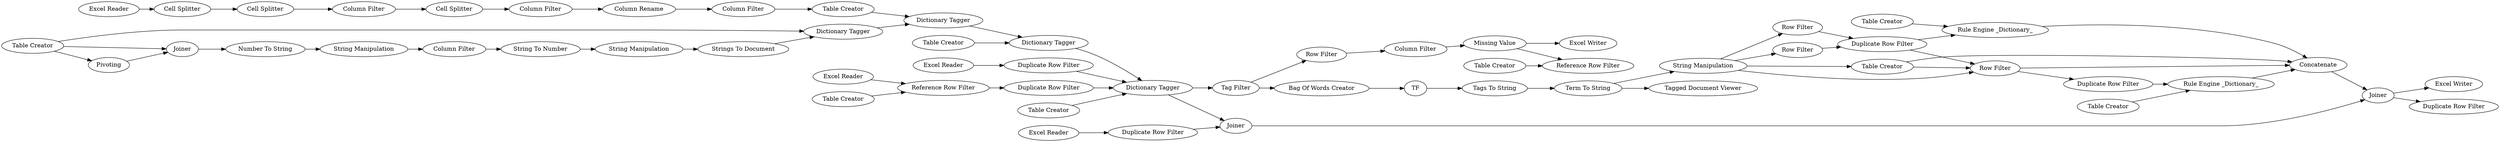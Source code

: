digraph {
	1 [label="Excel Reader"]
	2 [label="Excel Reader"]
	35 [label=Joiner]
	37 [label="Excel Writer"]
	38 [label="Excel Reader"]
	42 [label="Tags To String"]
	51 [label="Strings To Document"]
	63 [label="Number To String"]
	64 [label="String To Number"]
	33 [label="Dictionary Tagger"]
	34 [label="Dictionary Tagger"]
	35 [label="Dictionary Tagger"]
	36 [label="Table Creator"]
	37 [label="Table Creator"]
	38 [label="Table Creator"]
	39 [label="Tag Filter"]
	40 [label="Bag Of Words Creator"]
	41 [label=TF]
	45 [label="Table Creator"]
	46 [label="Dictionary Tagger"]
	47 [label="Row Filter"]
	48 [label="Column Filter"]
	49 [label="Missing Value"]
	50 [label="Excel Writer"]
	144 [label="Reference Row Filter"]
	145 [label="Table Creator"]
	77 [label="Term To String"]
	81 [label="Row Filter"]
	83 [label=Concatenate]
	92 [label="Tagged Document Viewer"]
	79 [label="Row Filter"]
	80 [label="Rule Engine _Dictionary_"]
	81 [label="Table Creator"]
	82 [label="Duplicate Row Filter"]
	82 [label="Duplicate Row Filter"]
	91 [label="Row Filter"]
	94 [label="Rule Engine _Dictionary_"]
	95 [label="Table Creator"]
	80 [label="Row Filter"]
	84 [label="Table Creator"]
	85 [label="Rule Engine _Dictionary_"]
	86 [label="Duplicate Row Filter"]
	100 [label="String Manipulation"]
	101 [label="String Manipulation"]
	102 [label="Column Filter"]
	103 [label="Column Filter"]
	104 [label="Cell Splitter"]
	105 [label="Cell Splitter"]
	106 [label="Cell Splitter"]
	107 [label="Column Filter"]
	108 [label="Column Rename"]
	112 [label="Excel Reader"]
	113 [label="Excel Reader"]
	114 [label=Joiner]
	115 [label=Joiner]
	117 [label="String Manipulation"]
	118 [label="Excel Writer"]
	120 [label="Duplicate Row Filter"]
	121 [label="Reference Row Filter"]
	122 [label="Table Creator"]
	124 [label="Duplicate Row Filter"]
	125 [label="Column Filter"]
	126 [label="Duplicate Row Filter"]
	127 [label="Duplicate Row Filter"]
	128 [label=Pivoting]
	129 [label=Joiner]
	33 -> 46
	34 -> 33
	35 -> 39
	36 -> 35
	37 -> 33
	38 -> 34
	39 -> 47
	39 -> 40
	40 -> 41
	45 -> 46
	46 -> 35
	47 -> 48
	48 -> 49
	49 -> 144
	49 -> 50
	145 -> 144
	79 -> 82
	81 -> 80
	82 -> 80
	82 -> 94
	91 -> 82
	95 -> 94
	80 -> 86
	84 -> 85
	86 -> 85
	1 -> 105
	2 -> 121
	35 -> 114
	38 -> 128
	38 -> 129
	42 -> 77
	51 -> 34
	63 -> 117
	64 -> 101
	41 -> 42
	77 -> 92
	77 -> 100
	81 -> 83
	83 -> 115
	80 -> 83
	94 -> 83
	85 -> 83
	100 -> 79
	100 -> 91
	100 -> 80
	100 -> 81
	101 -> 51
	102 -> 64
	103 -> 108
	104 -> 103
	105 -> 106
	106 -> 107
	107 -> 104
	108 -> 125
	112 -> 127
	113 -> 124
	114 -> 115
	115 -> 118
	115 -> 120
	117 -> 102
	121 -> 126
	122 -> 121
	124 -> 35
	125 -> 37
	126 -> 35
	127 -> 114
	128 -> 129
	129 -> 63
	rankdir=LR
}
